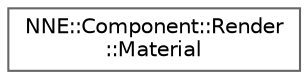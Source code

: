 digraph "Graphical Class Hierarchy"
{
 // LATEX_PDF_SIZE
  bgcolor="transparent";
  edge [fontname=Helvetica,fontsize=10,labelfontname=Helvetica,labelfontsize=10];
  node [fontname=Helvetica,fontsize=10,shape=box,height=0.2,width=0.4];
  rankdir="LR";
  Node0 [id="Node000000",label="NNE::Component::Render\l::Material",height=0.2,width=0.4,color="grey40", fillcolor="white", style="filled",URL="$class_n_n_e_1_1_component_1_1_render_1_1_material.html",tooltip=" "];
}
